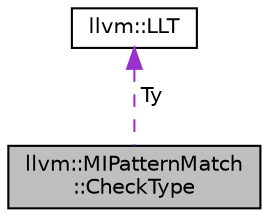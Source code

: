 digraph "llvm::MIPatternMatch::CheckType"
{
 // LATEX_PDF_SIZE
  bgcolor="transparent";
  edge [fontname="Helvetica",fontsize="10",labelfontname="Helvetica",labelfontsize="10"];
  node [fontname="Helvetica",fontsize="10",shape="box"];
  Node1 [label="llvm::MIPatternMatch\l::CheckType",height=0.2,width=0.4,color="black", fillcolor="grey75", style="filled", fontcolor="black",tooltip=" "];
  Node2 -> Node1 [dir="back",color="darkorchid3",fontsize="10",style="dashed",label=" Ty" ,fontname="Helvetica"];
  Node2 [label="llvm::LLT",height=0.2,width=0.4,color="black",URL="$classllvm_1_1LLT.html",tooltip=" "];
}
